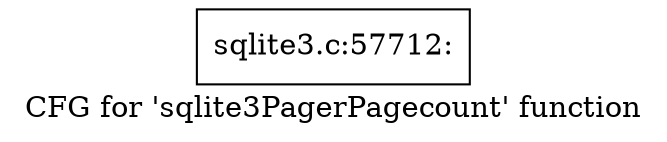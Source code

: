 digraph "CFG for 'sqlite3PagerPagecount' function" {
	label="CFG for 'sqlite3PagerPagecount' function";

	Node0x55c0f6958e80 [shape=record,label="{sqlite3.c:57712:}"];
}
